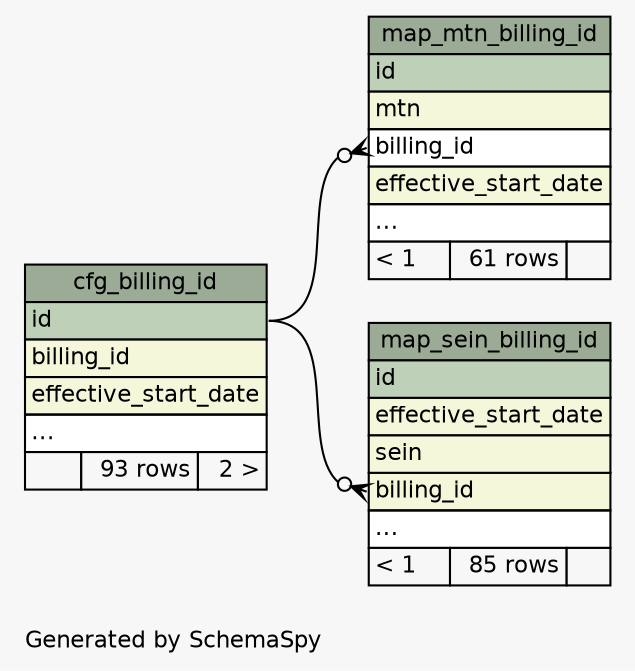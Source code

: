 // dot 2.36.0 on Mac OS X 10.12.6
// SchemaSpy rev 590
digraph "compactRelationshipsDiagram" {
  graph [
    rankdir="RL"
    bgcolor="#f7f7f7"
    label="\nGenerated by SchemaSpy"
    labeljust="l"
    nodesep="0.18"
    ranksep="0.46"
    fontname="Helvetica"
    fontsize="11"
  ];
  node [
    fontname="Helvetica"
    fontsize="11"
    shape="plaintext"
  ];
  edge [
    arrowsize="0.8"
  ];
  "cfg_billing_id" [
    label=<
    <TABLE BORDER="0" CELLBORDER="1" CELLSPACING="0" BGCOLOR="#ffffff">
      <TR><TD COLSPAN="3" BGCOLOR="#9bab96" ALIGN="CENTER">cfg_billing_id</TD></TR>
      <TR><TD PORT="id" COLSPAN="3" BGCOLOR="#bed1b8" ALIGN="LEFT">id</TD></TR>
      <TR><TD PORT="billing_id" COLSPAN="3" BGCOLOR="#f4f7da" ALIGN="LEFT">billing_id</TD></TR>
      <TR><TD PORT="effective_start_date" COLSPAN="3" BGCOLOR="#f4f7da" ALIGN="LEFT">effective_start_date</TD></TR>
      <TR><TD PORT="elipses" COLSPAN="3" ALIGN="LEFT">...</TD></TR>
      <TR><TD ALIGN="LEFT" BGCOLOR="#f7f7f7">  </TD><TD ALIGN="RIGHT" BGCOLOR="#f7f7f7">93 rows</TD><TD ALIGN="RIGHT" BGCOLOR="#f7f7f7">2 &gt;</TD></TR>
    </TABLE>>
    URL="tables/cfg_billing_id.html"
    tooltip="cfg_billing_id"
  ];
  "map_mtn_billing_id" [
    label=<
    <TABLE BORDER="0" CELLBORDER="1" CELLSPACING="0" BGCOLOR="#ffffff">
      <TR><TD COLSPAN="3" BGCOLOR="#9bab96" ALIGN="CENTER">map_mtn_billing_id</TD></TR>
      <TR><TD PORT="id" COLSPAN="3" BGCOLOR="#bed1b8" ALIGN="LEFT">id</TD></TR>
      <TR><TD PORT="mtn" COLSPAN="3" BGCOLOR="#f4f7da" ALIGN="LEFT">mtn</TD></TR>
      <TR><TD PORT="billing_id" COLSPAN="3" ALIGN="LEFT">billing_id</TD></TR>
      <TR><TD PORT="effective_start_date" COLSPAN="3" BGCOLOR="#f4f7da" ALIGN="LEFT">effective_start_date</TD></TR>
      <TR><TD PORT="elipses" COLSPAN="3" ALIGN="LEFT">...</TD></TR>
      <TR><TD ALIGN="LEFT" BGCOLOR="#f7f7f7">&lt; 1</TD><TD ALIGN="RIGHT" BGCOLOR="#f7f7f7">61 rows</TD><TD ALIGN="RIGHT" BGCOLOR="#f7f7f7">  </TD></TR>
    </TABLE>>
    URL="tables/map_mtn_billing_id.html"
    tooltip="map_mtn_billing_id"
  ];
  "map_sein_billing_id" [
    label=<
    <TABLE BORDER="0" CELLBORDER="1" CELLSPACING="0" BGCOLOR="#ffffff">
      <TR><TD COLSPAN="3" BGCOLOR="#9bab96" ALIGN="CENTER">map_sein_billing_id</TD></TR>
      <TR><TD PORT="id" COLSPAN="3" BGCOLOR="#bed1b8" ALIGN="LEFT">id</TD></TR>
      <TR><TD PORT="effective_start_date" COLSPAN="3" BGCOLOR="#f4f7da" ALIGN="LEFT">effective_start_date</TD></TR>
      <TR><TD PORT="sein" COLSPAN="3" BGCOLOR="#f4f7da" ALIGN="LEFT">sein</TD></TR>
      <TR><TD PORT="billing_id" COLSPAN="3" BGCOLOR="#f4f7da" ALIGN="LEFT">billing_id</TD></TR>
      <TR><TD PORT="elipses" COLSPAN="3" ALIGN="LEFT">...</TD></TR>
      <TR><TD ALIGN="LEFT" BGCOLOR="#f7f7f7">&lt; 1</TD><TD ALIGN="RIGHT" BGCOLOR="#f7f7f7">85 rows</TD><TD ALIGN="RIGHT" BGCOLOR="#f7f7f7">  </TD></TR>
    </TABLE>>
    URL="tables/map_sein_billing_id.html"
    tooltip="map_sein_billing_id"
  ];
  "map_mtn_billing_id":"billing_id":w -> "cfg_billing_id":"id":e [arrowhead=none dir=back arrowtail=crowodot];
  "map_sein_billing_id":"billing_id":w -> "cfg_billing_id":"id":e [arrowhead=none dir=back arrowtail=crowodot];
}
